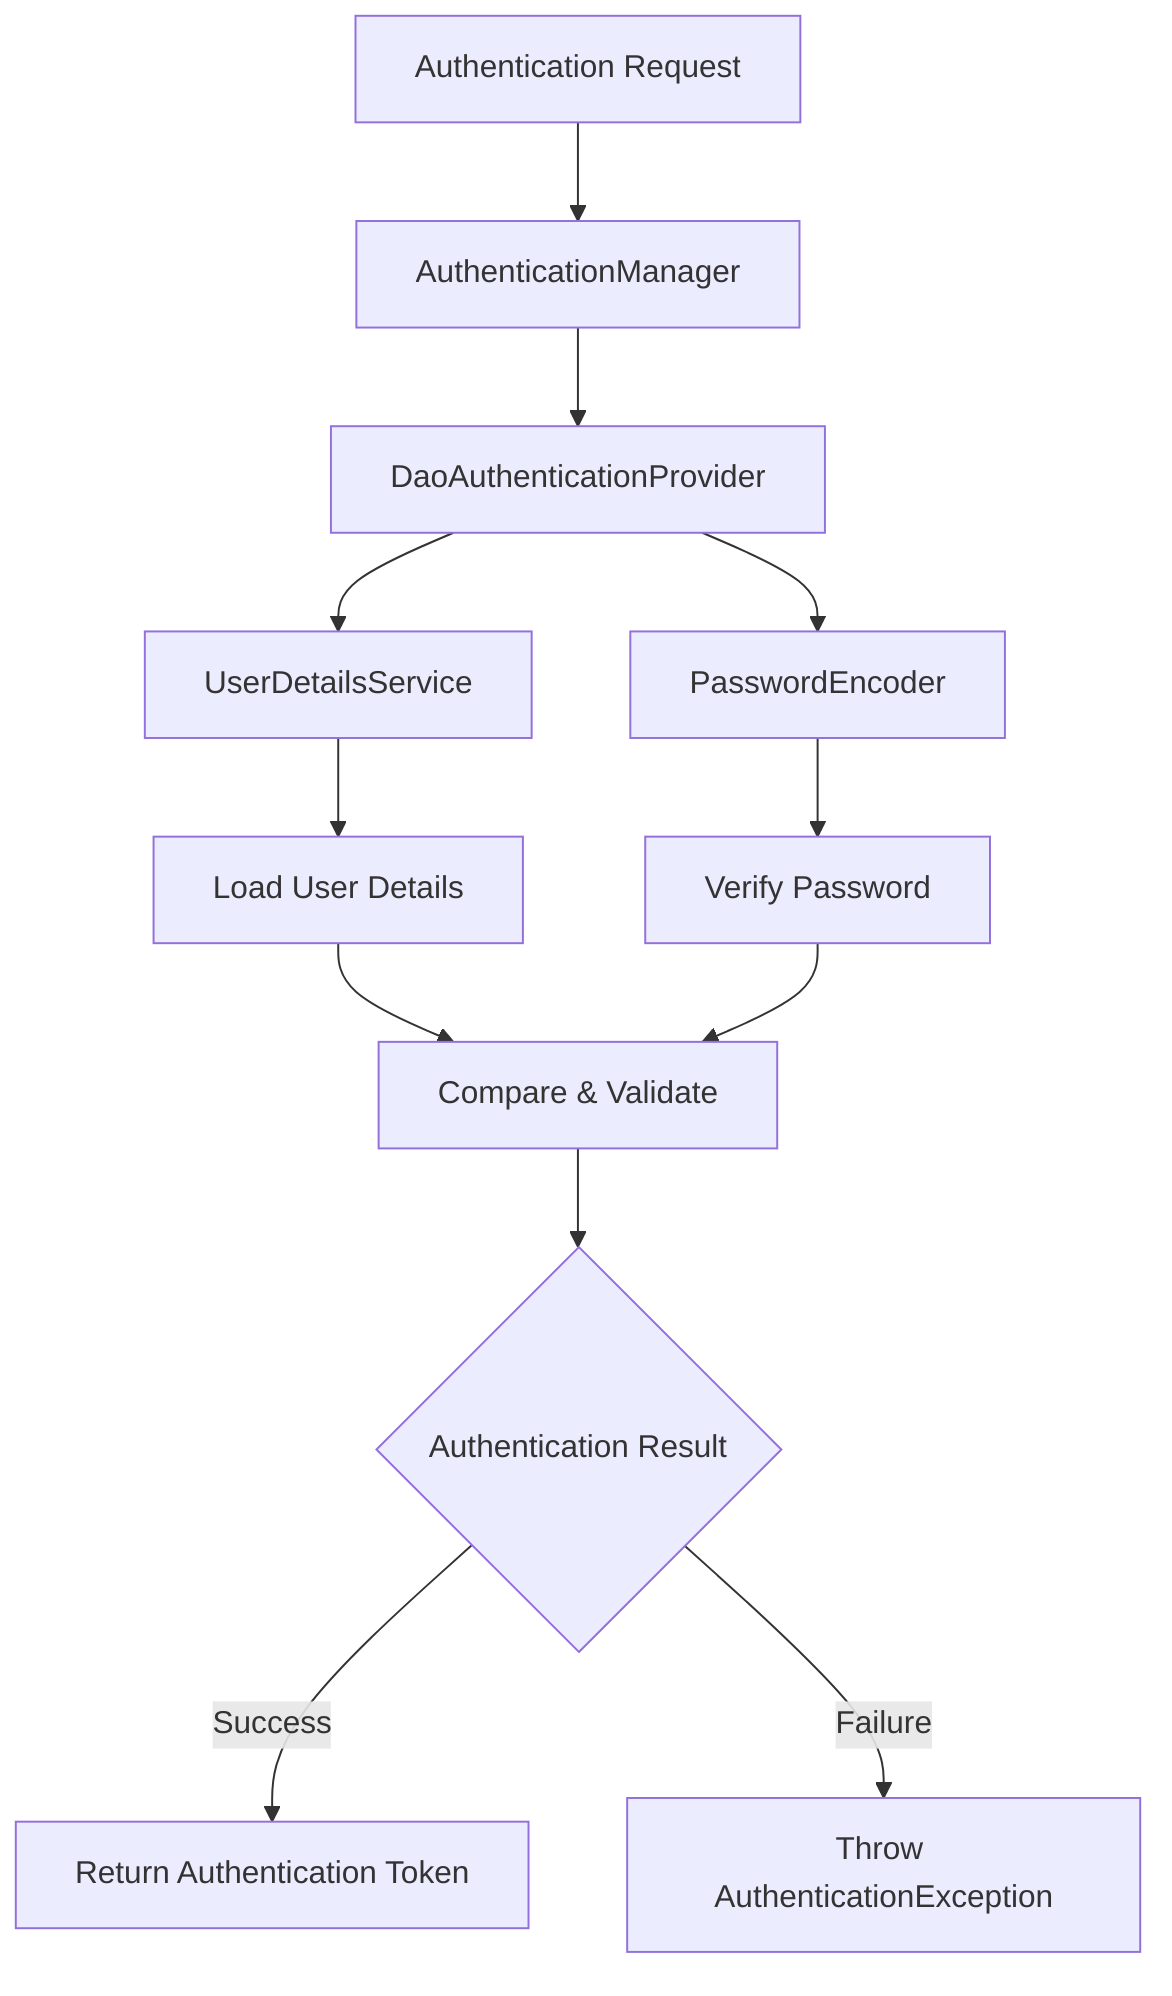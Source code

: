 graph TD
    A[Authentication Request] --> B[AuthenticationManager]
    B --> C[DaoAuthenticationProvider]
    C --> D[UserDetailsService]
    D --> E[Load User Details]
    C --> F[PasswordEncoder]
    F --> G[Verify Password]
    E --> H[Compare & Validate]
    G --> H
    H --> I{Authentication Result}
    I -->|Success| J[Return Authentication Token]
    I -->|Failure| K[Throw AuthenticationException]